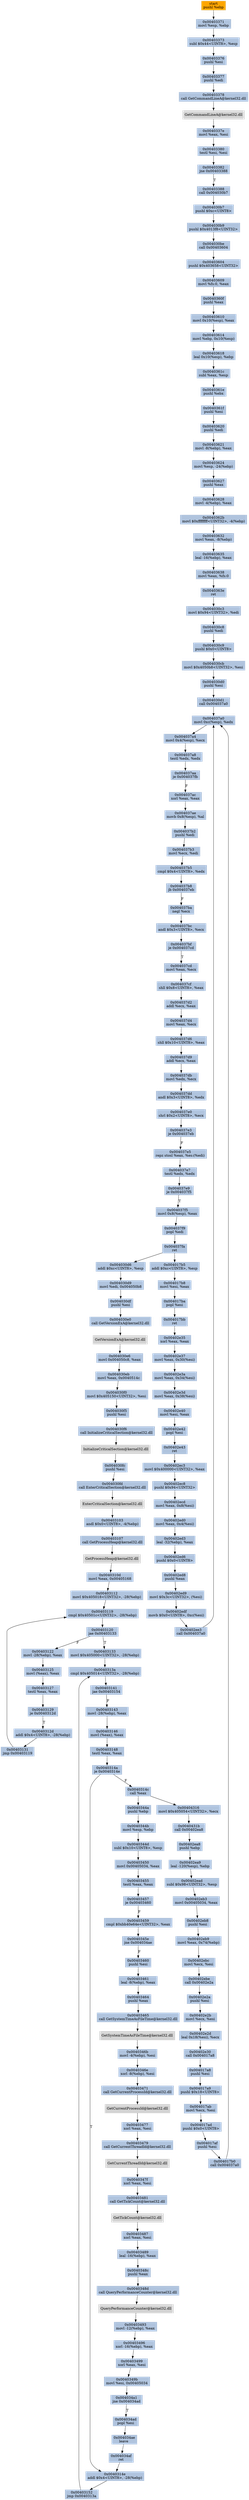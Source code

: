 digraph G {
node[shape=rectangle,style=filled,fillcolor=lightsteelblue,color=lightsteelblue]
bgcolor="transparent"
a0x00403370pushl_ebp[label="start\npushl %ebp",fillcolor="orange",color="lightgrey"];
a0x00403371movl_esp_ebp[label="0x00403371\nmovl %esp, %ebp"];
a0x00403373subl_0x44UINT8_esp[label="0x00403373\nsubl $0x44<UINT8>, %esp"];
a0x00403376pushl_esi[label="0x00403376\npushl %esi"];
a0x00403377pushl_edi[label="0x00403377\npushl %edi"];
a0x00403378call_GetCommandLineA_kernel32_dll[label="0x00403378\ncall GetCommandLineA@kernel32.dll"];
GetCommandLineA_kernel32_dll[label="GetCommandLineA@kernel32.dll",fillcolor="lightgrey",color="lightgrey"];
a0x0040337emovl_eax_esi[label="0x0040337e\nmovl %eax, %esi"];
a0x00403380testl_esi_esi[label="0x00403380\ntestl %esi, %esi"];
a0x00403382jne_0x00403388[label="0x00403382\njne 0x00403388"];
a0x00403388call_0x004030b7[label="0x00403388\ncall 0x004030b7"];
a0x004030b7pushl_0xcUINT8[label="0x004030b7\npushl $0xc<UINT8>"];
a0x004030b9pushl_0x4013f8UINT32[label="0x004030b9\npushl $0x4013f8<UINT32>"];
a0x004030becall_0x00403604[label="0x004030be\ncall 0x00403604"];
a0x00403604pushl_0x403658UINT32[label="0x00403604\npushl $0x403658<UINT32>"];
a0x00403609movl_fs_0_eax[label="0x00403609\nmovl %fs:0, %eax"];
a0x0040360fpushl_eax[label="0x0040360f\npushl %eax"];
a0x00403610movl_0x10esp__eax[label="0x00403610\nmovl 0x10(%esp), %eax"];
a0x00403614movl_ebp_0x10esp_[label="0x00403614\nmovl %ebp, 0x10(%esp)"];
a0x00403618leal_0x10esp__ebp[label="0x00403618\nleal 0x10(%esp), %ebp"];
a0x0040361csubl_eax_esp[label="0x0040361c\nsubl %eax, %esp"];
a0x0040361epushl_ebx[label="0x0040361e\npushl %ebx"];
a0x0040361fpushl_esi[label="0x0040361f\npushl %esi"];
a0x00403620pushl_edi[label="0x00403620\npushl %edi"];
a0x00403621movl__8ebp__eax[label="0x00403621\nmovl -8(%ebp), %eax"];
a0x00403624movl_esp__24ebp_[label="0x00403624\nmovl %esp, -24(%ebp)"];
a0x00403627pushl_eax[label="0x00403627\npushl %eax"];
a0x00403628movl__4ebp__eax[label="0x00403628\nmovl -4(%ebp), %eax"];
a0x0040362bmovl_0xffffffffUINT32__4ebp_[label="0x0040362b\nmovl $0xffffffff<UINT32>, -4(%ebp)"];
a0x00403632movl_eax__8ebp_[label="0x00403632\nmovl %eax, -8(%ebp)"];
a0x00403635leal__16ebp__eax[label="0x00403635\nleal -16(%ebp), %eax"];
a0x00403638movl_eax_fs_0[label="0x00403638\nmovl %eax, %fs:0"];
a0x0040363eret[label="0x0040363e\nret"];
a0x004030c3movl_0x94UINT32_edi[label="0x004030c3\nmovl $0x94<UINT32>, %edi"];
a0x004030c8pushl_edi[label="0x004030c8\npushl %edi"];
a0x004030c9pushl_0x0UINT8[label="0x004030c9\npushl $0x0<UINT8>"];
a0x004030cbmovl_0x4050b8UINT32_esi[label="0x004030cb\nmovl $0x4050b8<UINT32>, %esi"];
a0x004030d0pushl_esi[label="0x004030d0\npushl %esi"];
a0x004030d1call_0x004037a0[label="0x004030d1\ncall 0x004037a0"];
a0x004037a0movl_0xcesp__edx[label="0x004037a0\nmovl 0xc(%esp), %edx"];
a0x004037a4movl_0x4esp__ecx[label="0x004037a4\nmovl 0x4(%esp), %ecx"];
a0x004037a8testl_edx_edx[label="0x004037a8\ntestl %edx, %edx"];
a0x004037aaje_0x004037fb[label="0x004037aa\nje 0x004037fb"];
a0x004037acxorl_eax_eax[label="0x004037ac\nxorl %eax, %eax"];
a0x004037aemovb_0x8esp__al[label="0x004037ae\nmovb 0x8(%esp), %al"];
a0x004037b2pushl_edi[label="0x004037b2\npushl %edi"];
a0x004037b3movl_ecx_edi[label="0x004037b3\nmovl %ecx, %edi"];
a0x004037b5cmpl_0x4UINT8_edx[label="0x004037b5\ncmpl $0x4<UINT8>, %edx"];
a0x004037b8jb_0x004037eb[label="0x004037b8\njb 0x004037eb"];
a0x004037banegl_ecx[label="0x004037ba\nnegl %ecx"];
a0x004037bcandl_0x3UINT8_ecx[label="0x004037bc\nandl $0x3<UINT8>, %ecx"];
a0x004037bfje_0x004037cd[label="0x004037bf\nje 0x004037cd"];
a0x004037cdmovl_eax_ecx[label="0x004037cd\nmovl %eax, %ecx"];
a0x004037cfshll_0x8UINT8_eax[label="0x004037cf\nshll $0x8<UINT8>, %eax"];
a0x004037d2addl_ecx_eax[label="0x004037d2\naddl %ecx, %eax"];
a0x004037d4movl_eax_ecx[label="0x004037d4\nmovl %eax, %ecx"];
a0x004037d6shll_0x10UINT8_eax[label="0x004037d6\nshll $0x10<UINT8>, %eax"];
a0x004037d9addl_ecx_eax[label="0x004037d9\naddl %ecx, %eax"];
a0x004037dbmovl_edx_ecx[label="0x004037db\nmovl %edx, %ecx"];
a0x004037ddandl_0x3UINT8_edx[label="0x004037dd\nandl $0x3<UINT8>, %edx"];
a0x004037e0shrl_0x2UINT8_ecx[label="0x004037e0\nshrl $0x2<UINT8>, %ecx"];
a0x004037e3je_0x004037eb[label="0x004037e3\nje 0x004037eb"];
a0x004037e5repz_stosl_eax_es_edi_[label="0x004037e5\nrepz stosl %eax, %es:(%edi)"];
a0x004037e7testl_edx_edx[label="0x004037e7\ntestl %edx, %edx"];
a0x004037e9je_0x004037f5[label="0x004037e9\nje 0x004037f5"];
a0x004037f5movl_0x8esp__eax[label="0x004037f5\nmovl 0x8(%esp), %eax"];
a0x004037f9popl_edi[label="0x004037f9\npopl %edi"];
a0x004037faret[label="0x004037fa\nret"];
a0x004030d6addl_0xcUINT8_esp[label="0x004030d6\naddl $0xc<UINT8>, %esp"];
a0x004030d9movl_edi_0x004050b8[label="0x004030d9\nmovl %edi, 0x004050b8"];
a0x004030dfpushl_esi[label="0x004030df\npushl %esi"];
a0x004030e0call_GetVersionExA_kernel32_dll[label="0x004030e0\ncall GetVersionExA@kernel32.dll"];
GetVersionExA_kernel32_dll[label="GetVersionExA@kernel32.dll",fillcolor="lightgrey",color="lightgrey"];
a0x004030e6movl_0x004050c8_eax[label="0x004030e6\nmovl 0x004050c8, %eax"];
a0x004030ebmovl_eax_0x0040514c[label="0x004030eb\nmovl %eax, 0x0040514c"];
a0x004030f0movl_0x405150UINT32_esi[label="0x004030f0\nmovl $0x405150<UINT32>, %esi"];
a0x004030f5pushl_esi[label="0x004030f5\npushl %esi"];
a0x004030f6call_InitializeCriticalSection_kernel32_dll[label="0x004030f6\ncall InitializeCriticalSection@kernel32.dll"];
InitializeCriticalSection_kernel32_dll[label="InitializeCriticalSection@kernel32.dll",fillcolor="lightgrey",color="lightgrey"];
a0x004030fcpushl_esi[label="0x004030fc\npushl %esi"];
a0x004030fdcall_EnterCriticalSection_kernel32_dll[label="0x004030fd\ncall EnterCriticalSection@kernel32.dll"];
EnterCriticalSection_kernel32_dll[label="EnterCriticalSection@kernel32.dll",fillcolor="lightgrey",color="lightgrey"];
a0x00403103andl_0x0UINT8__4ebp_[label="0x00403103\nandl $0x0<UINT8>, -4(%ebp)"];
a0x00403107call_GetProcessHeap_kernel32_dll[label="0x00403107\ncall GetProcessHeap@kernel32.dll"];
GetProcessHeap_kernel32_dll[label="GetProcessHeap@kernel32.dll",fillcolor="lightgrey",color="lightgrey"];
a0x0040310dmovl_eax_0x00405168[label="0x0040310d\nmovl %eax, 0x00405168"];
a0x00403112movl_0x405018UINT32__28ebp_[label="0x00403112\nmovl $0x405018<UINT32>, -28(%ebp)"];
a0x00403119cmpl_0x40501cUINT32__28ebp_[label="0x00403119\ncmpl $0x40501c<UINT32>, -28(%ebp)"];
a0x00403120jae_0x00403133[label="0x00403120\njae 0x00403133"];
a0x00403122movl__28ebp__eax[label="0x00403122\nmovl -28(%ebp), %eax"];
a0x00403125movl_eax__eax[label="0x00403125\nmovl (%eax), %eax"];
a0x00403127testl_eax_eax[label="0x00403127\ntestl %eax, %eax"];
a0x00403129je_0x0040312d[label="0x00403129\nje 0x0040312d"];
a0x0040312daddl_0x4UINT8__28ebp_[label="0x0040312d\naddl $0x4<UINT8>, -28(%ebp)"];
a0x00403131jmp_0x00403119[label="0x00403131\njmp 0x00403119"];
a0x00403133movl_0x405000UINT32__28ebp_[label="0x00403133\nmovl $0x405000<UINT32>, -28(%ebp)"];
a0x0040313acmpl_0x405014UINT32__28ebp_[label="0x0040313a\ncmpl $0x405014<UINT32>, -28(%ebp)"];
a0x00403141jae_0x00403154[label="0x00403141\njae 0x00403154"];
a0x00403143movl__28ebp__eax[label="0x00403143\nmovl -28(%ebp), %eax"];
a0x00403146movl_eax__eax[label="0x00403146\nmovl (%eax), %eax"];
a0x00403148testl_eax_eax[label="0x00403148\ntestl %eax, %eax"];
a0x0040314aje_0x0040314e[label="0x0040314a\nje 0x0040314e"];
a0x0040314eaddl_0x4UINT8__28ebp_[label="0x0040314e\naddl $0x4<UINT8>, -28(%ebp)"];
a0x00403152jmp_0x0040313a[label="0x00403152\njmp 0x0040313a"];
a0x0040314ccall_eax[label="0x0040314c\ncall %eax"];
a0x0040344apushl_ebp[label="0x0040344a\npushl %ebp"];
a0x0040344bmovl_esp_ebp[label="0x0040344b\nmovl %esp, %ebp"];
a0x0040344dsubl_0x10UINT8_esp[label="0x0040344d\nsubl $0x10<UINT8>, %esp"];
a0x00403450movl_0x00405034_eax[label="0x00403450\nmovl 0x00405034, %eax"];
a0x00403455testl_eax_eax[label="0x00403455\ntestl %eax, %eax"];
a0x00403457je_0x00403460[label="0x00403457\nje 0x00403460"];
a0x00403459cmpl_0xbb40e64eUINT32_eax[label="0x00403459\ncmpl $0xbb40e64e<UINT32>, %eax"];
a0x0040345ejne_0x004034ae[label="0x0040345e\njne 0x004034ae"];
a0x00403460pushl_esi[label="0x00403460\npushl %esi"];
a0x00403461leal__8ebp__eax[label="0x00403461\nleal -8(%ebp), %eax"];
a0x00403464pushl_eax[label="0x00403464\npushl %eax"];
a0x00403465call_GetSystemTimeAsFileTime_kernel32_dll[label="0x00403465\ncall GetSystemTimeAsFileTime@kernel32.dll"];
GetSystemTimeAsFileTime_kernel32_dll[label="GetSystemTimeAsFileTime@kernel32.dll",fillcolor="lightgrey",color="lightgrey"];
a0x0040346bmovl__4ebp__esi[label="0x0040346b\nmovl -4(%ebp), %esi"];
a0x0040346exorl__8ebp__esi[label="0x0040346e\nxorl -8(%ebp), %esi"];
a0x00403471call_GetCurrentProcessId_kernel32_dll[label="0x00403471\ncall GetCurrentProcessId@kernel32.dll"];
GetCurrentProcessId_kernel32_dll[label="GetCurrentProcessId@kernel32.dll",fillcolor="lightgrey",color="lightgrey"];
a0x00403477xorl_eax_esi[label="0x00403477\nxorl %eax, %esi"];
a0x00403479call_GetCurrentThreadId_kernel32_dll[label="0x00403479\ncall GetCurrentThreadId@kernel32.dll"];
GetCurrentThreadId_kernel32_dll[label="GetCurrentThreadId@kernel32.dll",fillcolor="lightgrey",color="lightgrey"];
a0x0040347fxorl_eax_esi[label="0x0040347f\nxorl %eax, %esi"];
a0x00403481call_GetTickCount_kernel32_dll[label="0x00403481\ncall GetTickCount@kernel32.dll"];
GetTickCount_kernel32_dll[label="GetTickCount@kernel32.dll",fillcolor="lightgrey",color="lightgrey"];
a0x00403487xorl_eax_esi[label="0x00403487\nxorl %eax, %esi"];
a0x00403489leal__16ebp__eax[label="0x00403489\nleal -16(%ebp), %eax"];
a0x0040348cpushl_eax[label="0x0040348c\npushl %eax"];
a0x0040348dcall_QueryPerformanceCounter_kernel32_dll[label="0x0040348d\ncall QueryPerformanceCounter@kernel32.dll"];
QueryPerformanceCounter_kernel32_dll[label="QueryPerformanceCounter@kernel32.dll",fillcolor="lightgrey",color="lightgrey"];
a0x00403493movl__12ebp__eax[label="0x00403493\nmovl -12(%ebp), %eax"];
a0x00403496xorl__16ebp__eax[label="0x00403496\nxorl -16(%ebp), %eax"];
a0x00403499xorl_eax_esi[label="0x00403499\nxorl %eax, %esi"];
a0x0040349bmovl_esi_0x00405034[label="0x0040349b\nmovl %esi, 0x00405034"];
a0x004034a1jne_0x004034ad[label="0x004034a1\njne 0x004034ad"];
a0x004034adpopl_esi[label="0x004034ad\npopl %esi"];
a0x004034aeleave_[label="0x004034ae\nleave "];
a0x004034afret[label="0x004034af\nret"];
a0x00404316movl_0x405054UINT32_ecx[label="0x00404316\nmovl $0x405054<UINT32>, %ecx"];
a0x0040431bcall_0x00402ea8[label="0x0040431b\ncall 0x00402ea8"];
a0x00402ea8pushl_ebp[label="0x00402ea8\npushl %ebp"];
a0x00402ea9leal__120esp__ebp[label="0x00402ea9\nleal -120(%esp), %ebp"];
a0x00402eadsubl_0x98UINT32_esp[label="0x00402ead\nsubl $0x98<UINT32>, %esp"];
a0x00402eb3movl_0x00405034_eax[label="0x00402eb3\nmovl 0x00405034, %eax"];
a0x00402eb8pushl_esi[label="0x00402eb8\npushl %esi"];
a0x00402eb9movl_eax_0x74ebp_[label="0x00402eb9\nmovl %eax, 0x74(%ebp)"];
a0x00402ebcmovl_ecx_esi[label="0x00402ebc\nmovl %ecx, %esi"];
a0x00402ebecall_0x00402e2a[label="0x00402ebe\ncall 0x00402e2a"];
a0x00402e2apushl_esi[label="0x00402e2a\npushl %esi"];
a0x00402e2bmovl_ecx_esi[label="0x00402e2b\nmovl %ecx, %esi"];
a0x00402e2dleal_0x18esi__ecx[label="0x00402e2d\nleal 0x18(%esi), %ecx"];
a0x00402e30call_0x004017a8[label="0x00402e30\ncall 0x004017a8"];
a0x004017a8pushl_esi[label="0x004017a8\npushl %esi"];
a0x004017a9pushl_0x18UINT8[label="0x004017a9\npushl $0x18<UINT8>"];
a0x004017abmovl_ecx_esi[label="0x004017ab\nmovl %ecx, %esi"];
a0x004017adpushl_0x0UINT8[label="0x004017ad\npushl $0x0<UINT8>"];
a0x004017afpushl_esi[label="0x004017af\npushl %esi"];
a0x004017b0call_0x004037a0[label="0x004017b0\ncall 0x004037a0"];
a0x004017b5addl_0xcUINT8_esp[label="0x004017b5\naddl $0xc<UINT8>, %esp"];
a0x004017b8movl_esi_eax[label="0x004017b8\nmovl %esi, %eax"];
a0x004017bapopl_esi[label="0x004017ba\npopl %esi"];
a0x004017bbret[label="0x004017bb\nret"];
a0x00402e35xorl_eax_eax[label="0x00402e35\nxorl %eax, %eax"];
a0x00402e37movl_eax_0x30esi_[label="0x00402e37\nmovl %eax, 0x30(%esi)"];
a0x00402e3amovl_eax_0x34esi_[label="0x00402e3a\nmovl %eax, 0x34(%esi)"];
a0x00402e3dmovl_eax_0x38esi_[label="0x00402e3d\nmovl %eax, 0x38(%esi)"];
a0x00402e40movl_esi_eax[label="0x00402e40\nmovl %esi, %eax"];
a0x00402e42popl_esi[label="0x00402e42\npopl %esi"];
a0x00402e43ret[label="0x00402e43\nret"];
a0x00402ec3movl_0x400000UINT32_eax[label="0x00402ec3\nmovl $0x400000<UINT32>, %eax"];
a0x00402ec8pushl_0x94UINT32[label="0x00402ec8\npushl $0x94<UINT32>"];
a0x00402ecdmovl_eax_0x8esi_[label="0x00402ecd\nmovl %eax, 0x8(%esi)"];
a0x00402ed0movl_eax_0x4esi_[label="0x00402ed0\nmovl %eax, 0x4(%esi)"];
a0x00402ed3leal__32ebp__eax[label="0x00402ed3\nleal -32(%ebp), %eax"];
a0x00402ed6pushl_0x0UINT8[label="0x00402ed6\npushl $0x0<UINT8>"];
a0x00402ed8pushl_eax[label="0x00402ed8\npushl %eax"];
a0x00402ed9movl_0x3cUINT32_esi_[label="0x00402ed9\nmovl $0x3c<UINT32>, (%esi)"];
a0x00402edfmovb_0x0UINT8_0xcesi_[label="0x00402edf\nmovb $0x0<UINT8>, 0xc(%esi)"];
a0x00402ee3call_0x004037a0[label="0x00402ee3\ncall 0x004037a0"];
a0x00403370pushl_ebp -> a0x00403371movl_esp_ebp [color="#000000"];
a0x00403371movl_esp_ebp -> a0x00403373subl_0x44UINT8_esp [color="#000000"];
a0x00403373subl_0x44UINT8_esp -> a0x00403376pushl_esi [color="#000000"];
a0x00403376pushl_esi -> a0x00403377pushl_edi [color="#000000"];
a0x00403377pushl_edi -> a0x00403378call_GetCommandLineA_kernel32_dll [color="#000000"];
a0x00403378call_GetCommandLineA_kernel32_dll -> GetCommandLineA_kernel32_dll [color="#000000"];
GetCommandLineA_kernel32_dll -> a0x0040337emovl_eax_esi [color="#000000"];
a0x0040337emovl_eax_esi -> a0x00403380testl_esi_esi [color="#000000"];
a0x00403380testl_esi_esi -> a0x00403382jne_0x00403388 [color="#000000"];
a0x00403382jne_0x00403388 -> a0x00403388call_0x004030b7 [color="#000000",label="T"];
a0x00403388call_0x004030b7 -> a0x004030b7pushl_0xcUINT8 [color="#000000"];
a0x004030b7pushl_0xcUINT8 -> a0x004030b9pushl_0x4013f8UINT32 [color="#000000"];
a0x004030b9pushl_0x4013f8UINT32 -> a0x004030becall_0x00403604 [color="#000000"];
a0x004030becall_0x00403604 -> a0x00403604pushl_0x403658UINT32 [color="#000000"];
a0x00403604pushl_0x403658UINT32 -> a0x00403609movl_fs_0_eax [color="#000000"];
a0x00403609movl_fs_0_eax -> a0x0040360fpushl_eax [color="#000000"];
a0x0040360fpushl_eax -> a0x00403610movl_0x10esp__eax [color="#000000"];
a0x00403610movl_0x10esp__eax -> a0x00403614movl_ebp_0x10esp_ [color="#000000"];
a0x00403614movl_ebp_0x10esp_ -> a0x00403618leal_0x10esp__ebp [color="#000000"];
a0x00403618leal_0x10esp__ebp -> a0x0040361csubl_eax_esp [color="#000000"];
a0x0040361csubl_eax_esp -> a0x0040361epushl_ebx [color="#000000"];
a0x0040361epushl_ebx -> a0x0040361fpushl_esi [color="#000000"];
a0x0040361fpushl_esi -> a0x00403620pushl_edi [color="#000000"];
a0x00403620pushl_edi -> a0x00403621movl__8ebp__eax [color="#000000"];
a0x00403621movl__8ebp__eax -> a0x00403624movl_esp__24ebp_ [color="#000000"];
a0x00403624movl_esp__24ebp_ -> a0x00403627pushl_eax [color="#000000"];
a0x00403627pushl_eax -> a0x00403628movl__4ebp__eax [color="#000000"];
a0x00403628movl__4ebp__eax -> a0x0040362bmovl_0xffffffffUINT32__4ebp_ [color="#000000"];
a0x0040362bmovl_0xffffffffUINT32__4ebp_ -> a0x00403632movl_eax__8ebp_ [color="#000000"];
a0x00403632movl_eax__8ebp_ -> a0x00403635leal__16ebp__eax [color="#000000"];
a0x00403635leal__16ebp__eax -> a0x00403638movl_eax_fs_0 [color="#000000"];
a0x00403638movl_eax_fs_0 -> a0x0040363eret [color="#000000"];
a0x0040363eret -> a0x004030c3movl_0x94UINT32_edi [color="#000000"];
a0x004030c3movl_0x94UINT32_edi -> a0x004030c8pushl_edi [color="#000000"];
a0x004030c8pushl_edi -> a0x004030c9pushl_0x0UINT8 [color="#000000"];
a0x004030c9pushl_0x0UINT8 -> a0x004030cbmovl_0x4050b8UINT32_esi [color="#000000"];
a0x004030cbmovl_0x4050b8UINT32_esi -> a0x004030d0pushl_esi [color="#000000"];
a0x004030d0pushl_esi -> a0x004030d1call_0x004037a0 [color="#000000"];
a0x004030d1call_0x004037a0 -> a0x004037a0movl_0xcesp__edx [color="#000000"];
a0x004037a0movl_0xcesp__edx -> a0x004037a4movl_0x4esp__ecx [color="#000000"];
a0x004037a4movl_0x4esp__ecx -> a0x004037a8testl_edx_edx [color="#000000"];
a0x004037a8testl_edx_edx -> a0x004037aaje_0x004037fb [color="#000000"];
a0x004037aaje_0x004037fb -> a0x004037acxorl_eax_eax [color="#000000",label="F"];
a0x004037acxorl_eax_eax -> a0x004037aemovb_0x8esp__al [color="#000000"];
a0x004037aemovb_0x8esp__al -> a0x004037b2pushl_edi [color="#000000"];
a0x004037b2pushl_edi -> a0x004037b3movl_ecx_edi [color="#000000"];
a0x004037b3movl_ecx_edi -> a0x004037b5cmpl_0x4UINT8_edx [color="#000000"];
a0x004037b5cmpl_0x4UINT8_edx -> a0x004037b8jb_0x004037eb [color="#000000"];
a0x004037b8jb_0x004037eb -> a0x004037banegl_ecx [color="#000000",label="F"];
a0x004037banegl_ecx -> a0x004037bcandl_0x3UINT8_ecx [color="#000000"];
a0x004037bcandl_0x3UINT8_ecx -> a0x004037bfje_0x004037cd [color="#000000"];
a0x004037bfje_0x004037cd -> a0x004037cdmovl_eax_ecx [color="#000000",label="T"];
a0x004037cdmovl_eax_ecx -> a0x004037cfshll_0x8UINT8_eax [color="#000000"];
a0x004037cfshll_0x8UINT8_eax -> a0x004037d2addl_ecx_eax [color="#000000"];
a0x004037d2addl_ecx_eax -> a0x004037d4movl_eax_ecx [color="#000000"];
a0x004037d4movl_eax_ecx -> a0x004037d6shll_0x10UINT8_eax [color="#000000"];
a0x004037d6shll_0x10UINT8_eax -> a0x004037d9addl_ecx_eax [color="#000000"];
a0x004037d9addl_ecx_eax -> a0x004037dbmovl_edx_ecx [color="#000000"];
a0x004037dbmovl_edx_ecx -> a0x004037ddandl_0x3UINT8_edx [color="#000000"];
a0x004037ddandl_0x3UINT8_edx -> a0x004037e0shrl_0x2UINT8_ecx [color="#000000"];
a0x004037e0shrl_0x2UINT8_ecx -> a0x004037e3je_0x004037eb [color="#000000"];
a0x004037e3je_0x004037eb -> a0x004037e5repz_stosl_eax_es_edi_ [color="#000000",label="F"];
a0x004037e5repz_stosl_eax_es_edi_ -> a0x004037e7testl_edx_edx [color="#000000"];
a0x004037e7testl_edx_edx -> a0x004037e9je_0x004037f5 [color="#000000"];
a0x004037e9je_0x004037f5 -> a0x004037f5movl_0x8esp__eax [color="#000000",label="T"];
a0x004037f5movl_0x8esp__eax -> a0x004037f9popl_edi [color="#000000"];
a0x004037f9popl_edi -> a0x004037faret [color="#000000"];
a0x004037faret -> a0x004030d6addl_0xcUINT8_esp [color="#000000"];
a0x004030d6addl_0xcUINT8_esp -> a0x004030d9movl_edi_0x004050b8 [color="#000000"];
a0x004030d9movl_edi_0x004050b8 -> a0x004030dfpushl_esi [color="#000000"];
a0x004030dfpushl_esi -> a0x004030e0call_GetVersionExA_kernel32_dll [color="#000000"];
a0x004030e0call_GetVersionExA_kernel32_dll -> GetVersionExA_kernel32_dll [color="#000000"];
GetVersionExA_kernel32_dll -> a0x004030e6movl_0x004050c8_eax [color="#000000"];
a0x004030e6movl_0x004050c8_eax -> a0x004030ebmovl_eax_0x0040514c [color="#000000"];
a0x004030ebmovl_eax_0x0040514c -> a0x004030f0movl_0x405150UINT32_esi [color="#000000"];
a0x004030f0movl_0x405150UINT32_esi -> a0x004030f5pushl_esi [color="#000000"];
a0x004030f5pushl_esi -> a0x004030f6call_InitializeCriticalSection_kernel32_dll [color="#000000"];
a0x004030f6call_InitializeCriticalSection_kernel32_dll -> InitializeCriticalSection_kernel32_dll [color="#000000"];
InitializeCriticalSection_kernel32_dll -> a0x004030fcpushl_esi [color="#000000"];
a0x004030fcpushl_esi -> a0x004030fdcall_EnterCriticalSection_kernel32_dll [color="#000000"];
a0x004030fdcall_EnterCriticalSection_kernel32_dll -> EnterCriticalSection_kernel32_dll [color="#000000"];
EnterCriticalSection_kernel32_dll -> a0x00403103andl_0x0UINT8__4ebp_ [color="#000000"];
a0x00403103andl_0x0UINT8__4ebp_ -> a0x00403107call_GetProcessHeap_kernel32_dll [color="#000000"];
a0x00403107call_GetProcessHeap_kernel32_dll -> GetProcessHeap_kernel32_dll [color="#000000"];
GetProcessHeap_kernel32_dll -> a0x0040310dmovl_eax_0x00405168 [color="#000000"];
a0x0040310dmovl_eax_0x00405168 -> a0x00403112movl_0x405018UINT32__28ebp_ [color="#000000"];
a0x00403112movl_0x405018UINT32__28ebp_ -> a0x00403119cmpl_0x40501cUINT32__28ebp_ [color="#000000"];
a0x00403119cmpl_0x40501cUINT32__28ebp_ -> a0x00403120jae_0x00403133 [color="#000000"];
a0x00403120jae_0x00403133 -> a0x00403122movl__28ebp__eax [color="#000000",label="F"];
a0x00403122movl__28ebp__eax -> a0x00403125movl_eax__eax [color="#000000"];
a0x00403125movl_eax__eax -> a0x00403127testl_eax_eax [color="#000000"];
a0x00403127testl_eax_eax -> a0x00403129je_0x0040312d [color="#000000"];
a0x00403129je_0x0040312d -> a0x0040312daddl_0x4UINT8__28ebp_ [color="#000000",label="T"];
a0x0040312daddl_0x4UINT8__28ebp_ -> a0x00403131jmp_0x00403119 [color="#000000"];
a0x00403131jmp_0x00403119 -> a0x00403119cmpl_0x40501cUINT32__28ebp_ [color="#000000"];
a0x00403120jae_0x00403133 -> a0x00403133movl_0x405000UINT32__28ebp_ [color="#000000",label="T"];
a0x00403133movl_0x405000UINT32__28ebp_ -> a0x0040313acmpl_0x405014UINT32__28ebp_ [color="#000000"];
a0x0040313acmpl_0x405014UINT32__28ebp_ -> a0x00403141jae_0x00403154 [color="#000000"];
a0x00403141jae_0x00403154 -> a0x00403143movl__28ebp__eax [color="#000000",label="F"];
a0x00403143movl__28ebp__eax -> a0x00403146movl_eax__eax [color="#000000"];
a0x00403146movl_eax__eax -> a0x00403148testl_eax_eax [color="#000000"];
a0x00403148testl_eax_eax -> a0x0040314aje_0x0040314e [color="#000000"];
a0x0040314aje_0x0040314e -> a0x0040314eaddl_0x4UINT8__28ebp_ [color="#000000",label="T"];
a0x0040314eaddl_0x4UINT8__28ebp_ -> a0x00403152jmp_0x0040313a [color="#000000"];
a0x00403152jmp_0x0040313a -> a0x0040313acmpl_0x405014UINT32__28ebp_ [color="#000000"];
a0x0040314aje_0x0040314e -> a0x0040314ccall_eax [color="#000000",label="F"];
a0x0040314ccall_eax -> a0x0040344apushl_ebp [color="#000000"];
a0x0040344apushl_ebp -> a0x0040344bmovl_esp_ebp [color="#000000"];
a0x0040344bmovl_esp_ebp -> a0x0040344dsubl_0x10UINT8_esp [color="#000000"];
a0x0040344dsubl_0x10UINT8_esp -> a0x00403450movl_0x00405034_eax [color="#000000"];
a0x00403450movl_0x00405034_eax -> a0x00403455testl_eax_eax [color="#000000"];
a0x00403455testl_eax_eax -> a0x00403457je_0x00403460 [color="#000000"];
a0x00403457je_0x00403460 -> a0x00403459cmpl_0xbb40e64eUINT32_eax [color="#000000",label="F"];
a0x00403459cmpl_0xbb40e64eUINT32_eax -> a0x0040345ejne_0x004034ae [color="#000000"];
a0x0040345ejne_0x004034ae -> a0x00403460pushl_esi [color="#000000",label="F"];
a0x00403460pushl_esi -> a0x00403461leal__8ebp__eax [color="#000000"];
a0x00403461leal__8ebp__eax -> a0x00403464pushl_eax [color="#000000"];
a0x00403464pushl_eax -> a0x00403465call_GetSystemTimeAsFileTime_kernel32_dll [color="#000000"];
a0x00403465call_GetSystemTimeAsFileTime_kernel32_dll -> GetSystemTimeAsFileTime_kernel32_dll [color="#000000"];
GetSystemTimeAsFileTime_kernel32_dll -> a0x0040346bmovl__4ebp__esi [color="#000000"];
a0x0040346bmovl__4ebp__esi -> a0x0040346exorl__8ebp__esi [color="#000000"];
a0x0040346exorl__8ebp__esi -> a0x00403471call_GetCurrentProcessId_kernel32_dll [color="#000000"];
a0x00403471call_GetCurrentProcessId_kernel32_dll -> GetCurrentProcessId_kernel32_dll [color="#000000"];
GetCurrentProcessId_kernel32_dll -> a0x00403477xorl_eax_esi [color="#000000"];
a0x00403477xorl_eax_esi -> a0x00403479call_GetCurrentThreadId_kernel32_dll [color="#000000"];
a0x00403479call_GetCurrentThreadId_kernel32_dll -> GetCurrentThreadId_kernel32_dll [color="#000000"];
GetCurrentThreadId_kernel32_dll -> a0x0040347fxorl_eax_esi [color="#000000"];
a0x0040347fxorl_eax_esi -> a0x00403481call_GetTickCount_kernel32_dll [color="#000000"];
a0x00403481call_GetTickCount_kernel32_dll -> GetTickCount_kernel32_dll [color="#000000"];
GetTickCount_kernel32_dll -> a0x00403487xorl_eax_esi [color="#000000"];
a0x00403487xorl_eax_esi -> a0x00403489leal__16ebp__eax [color="#000000"];
a0x00403489leal__16ebp__eax -> a0x0040348cpushl_eax [color="#000000"];
a0x0040348cpushl_eax -> a0x0040348dcall_QueryPerformanceCounter_kernel32_dll [color="#000000"];
a0x0040348dcall_QueryPerformanceCounter_kernel32_dll -> QueryPerformanceCounter_kernel32_dll [color="#000000"];
QueryPerformanceCounter_kernel32_dll -> a0x00403493movl__12ebp__eax [color="#000000"];
a0x00403493movl__12ebp__eax -> a0x00403496xorl__16ebp__eax [color="#000000"];
a0x00403496xorl__16ebp__eax -> a0x00403499xorl_eax_esi [color="#000000"];
a0x00403499xorl_eax_esi -> a0x0040349bmovl_esi_0x00405034 [color="#000000"];
a0x0040349bmovl_esi_0x00405034 -> a0x004034a1jne_0x004034ad [color="#000000"];
a0x004034a1jne_0x004034ad -> a0x004034adpopl_esi [color="#000000",label="T"];
a0x004034adpopl_esi -> a0x004034aeleave_ [color="#000000"];
a0x004034aeleave_ -> a0x004034afret [color="#000000"];
a0x004034afret -> a0x0040314eaddl_0x4UINT8__28ebp_ [color="#000000"];
a0x0040314ccall_eax -> a0x00404316movl_0x405054UINT32_ecx [color="#000000"];
a0x00404316movl_0x405054UINT32_ecx -> a0x0040431bcall_0x00402ea8 [color="#000000"];
a0x0040431bcall_0x00402ea8 -> a0x00402ea8pushl_ebp [color="#000000"];
a0x00402ea8pushl_ebp -> a0x00402ea9leal__120esp__ebp [color="#000000"];
a0x00402ea9leal__120esp__ebp -> a0x00402eadsubl_0x98UINT32_esp [color="#000000"];
a0x00402eadsubl_0x98UINT32_esp -> a0x00402eb3movl_0x00405034_eax [color="#000000"];
a0x00402eb3movl_0x00405034_eax -> a0x00402eb8pushl_esi [color="#000000"];
a0x00402eb8pushl_esi -> a0x00402eb9movl_eax_0x74ebp_ [color="#000000"];
a0x00402eb9movl_eax_0x74ebp_ -> a0x00402ebcmovl_ecx_esi [color="#000000"];
a0x00402ebcmovl_ecx_esi -> a0x00402ebecall_0x00402e2a [color="#000000"];
a0x00402ebecall_0x00402e2a -> a0x00402e2apushl_esi [color="#000000"];
a0x00402e2apushl_esi -> a0x00402e2bmovl_ecx_esi [color="#000000"];
a0x00402e2bmovl_ecx_esi -> a0x00402e2dleal_0x18esi__ecx [color="#000000"];
a0x00402e2dleal_0x18esi__ecx -> a0x00402e30call_0x004017a8 [color="#000000"];
a0x00402e30call_0x004017a8 -> a0x004017a8pushl_esi [color="#000000"];
a0x004017a8pushl_esi -> a0x004017a9pushl_0x18UINT8 [color="#000000"];
a0x004017a9pushl_0x18UINT8 -> a0x004017abmovl_ecx_esi [color="#000000"];
a0x004017abmovl_ecx_esi -> a0x004017adpushl_0x0UINT8 [color="#000000"];
a0x004017adpushl_0x0UINT8 -> a0x004017afpushl_esi [color="#000000"];
a0x004017afpushl_esi -> a0x004017b0call_0x004037a0 [color="#000000"];
a0x004017b0call_0x004037a0 -> a0x004037a0movl_0xcesp__edx [color="#000000"];
a0x004037faret -> a0x004017b5addl_0xcUINT8_esp [color="#000000"];
a0x004017b5addl_0xcUINT8_esp -> a0x004017b8movl_esi_eax [color="#000000"];
a0x004017b8movl_esi_eax -> a0x004017bapopl_esi [color="#000000"];
a0x004017bapopl_esi -> a0x004017bbret [color="#000000"];
a0x004017bbret -> a0x00402e35xorl_eax_eax [color="#000000"];
a0x00402e35xorl_eax_eax -> a0x00402e37movl_eax_0x30esi_ [color="#000000"];
a0x00402e37movl_eax_0x30esi_ -> a0x00402e3amovl_eax_0x34esi_ [color="#000000"];
a0x00402e3amovl_eax_0x34esi_ -> a0x00402e3dmovl_eax_0x38esi_ [color="#000000"];
a0x00402e3dmovl_eax_0x38esi_ -> a0x00402e40movl_esi_eax [color="#000000"];
a0x00402e40movl_esi_eax -> a0x00402e42popl_esi [color="#000000"];
a0x00402e42popl_esi -> a0x00402e43ret [color="#000000"];
a0x00402e43ret -> a0x00402ec3movl_0x400000UINT32_eax [color="#000000"];
a0x00402ec3movl_0x400000UINT32_eax -> a0x00402ec8pushl_0x94UINT32 [color="#000000"];
a0x00402ec8pushl_0x94UINT32 -> a0x00402ecdmovl_eax_0x8esi_ [color="#000000"];
a0x00402ecdmovl_eax_0x8esi_ -> a0x00402ed0movl_eax_0x4esi_ [color="#000000"];
a0x00402ed0movl_eax_0x4esi_ -> a0x00402ed3leal__32ebp__eax [color="#000000"];
a0x00402ed3leal__32ebp__eax -> a0x00402ed6pushl_0x0UINT8 [color="#000000"];
a0x00402ed6pushl_0x0UINT8 -> a0x00402ed8pushl_eax [color="#000000"];
a0x00402ed8pushl_eax -> a0x00402ed9movl_0x3cUINT32_esi_ [color="#000000"];
a0x00402ed9movl_0x3cUINT32_esi_ -> a0x00402edfmovb_0x0UINT8_0xcesi_ [color="#000000"];
a0x00402edfmovb_0x0UINT8_0xcesi_ -> a0x00402ee3call_0x004037a0 [color="#000000"];
a0x00402ee3call_0x004037a0 -> a0x004037a0movl_0xcesp__edx [color="#000000"];
}
